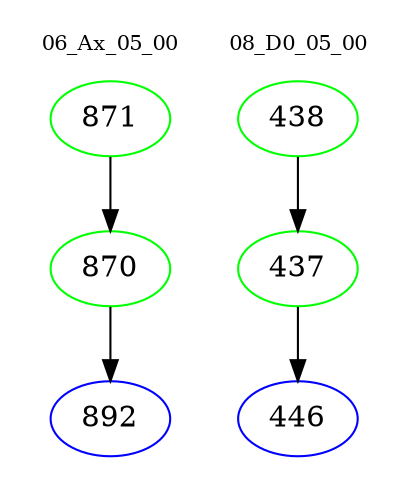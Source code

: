 digraph{
subgraph cluster_0 {
color = white
label = "06_Ax_05_00";
fontsize=10;
T0_871 [label="871", color="green"]
T0_871 -> T0_870 [color="black"]
T0_870 [label="870", color="green"]
T0_870 -> T0_892 [color="black"]
T0_892 [label="892", color="blue"]
}
subgraph cluster_1 {
color = white
label = "08_D0_05_00";
fontsize=10;
T1_438 [label="438", color="green"]
T1_438 -> T1_437 [color="black"]
T1_437 [label="437", color="green"]
T1_437 -> T1_446 [color="black"]
T1_446 [label="446", color="blue"]
}
}
